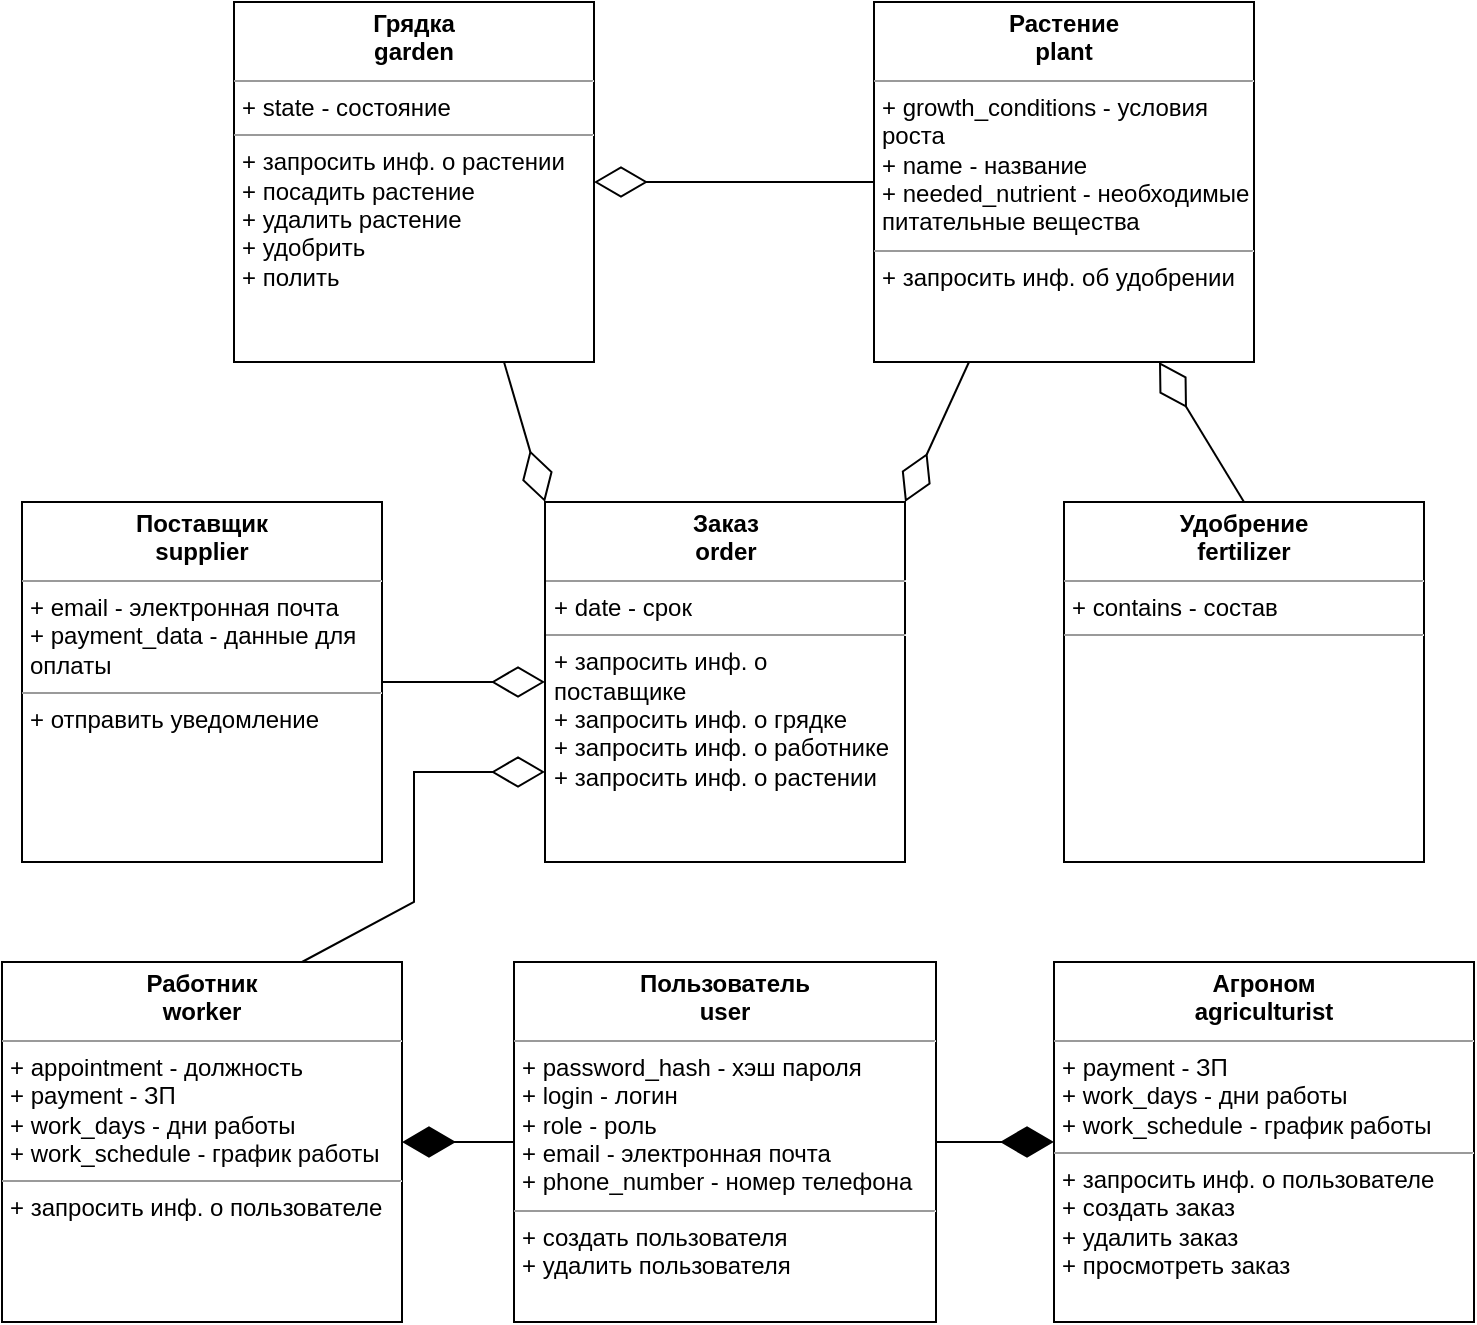 <mxfile version="21.6.8" type="device">
  <diagram name="Страница — 1" id="Iz1nyfUaum3F6K65NEOZ">
    <mxGraphModel dx="1055" dy="1029" grid="1" gridSize="10" guides="1" tooltips="1" connect="1" arrows="1" fold="1" page="1" pageScale="1" pageWidth="827" pageHeight="1169" math="0" shadow="0">
      <root>
        <mxCell id="0" />
        <mxCell id="1" parent="0" />
        <mxCell id="6IBvn2rixobIrcSTQaXs-2" value="" style="endArrow=diamondThin;endFill=1;endSize=24;html=1;rounded=0;exitX=0;exitY=0.5;exitDx=0;exitDy=0;entryX=1;entryY=0.5;entryDx=0;entryDy=0;" edge="1" parent="1" source="6IBvn2rixobIrcSTQaXs-6" target="6IBvn2rixobIrcSTQaXs-12">
          <mxGeometry width="160" relative="1" as="geometry">
            <mxPoint x="260" y="370" as="sourcePoint" />
            <mxPoint x="420" y="370" as="targetPoint" />
          </mxGeometry>
        </mxCell>
        <mxCell id="6IBvn2rixobIrcSTQaXs-3" value="" style="endArrow=diamondThin;endFill=0;endSize=24;html=1;rounded=0;exitX=0.5;exitY=0;exitDx=0;exitDy=0;entryX=0.75;entryY=1;entryDx=0;entryDy=0;" edge="1" parent="1" source="6IBvn2rixobIrcSTQaXs-10" target="6IBvn2rixobIrcSTQaXs-14">
          <mxGeometry width="160" relative="1" as="geometry">
            <mxPoint x="360" y="200" as="sourcePoint" />
            <mxPoint x="520" y="200" as="targetPoint" />
          </mxGeometry>
        </mxCell>
        <mxCell id="6IBvn2rixobIrcSTQaXs-5" value="&lt;p style=&quot;margin:0px;margin-top:4px;text-align:center;&quot;&gt;&lt;b&gt;Агроном&lt;/b&gt;&lt;br&gt;&lt;b&gt;agriculturist&lt;/b&gt;&lt;br&gt;&lt;/p&gt;&lt;hr size=&quot;1&quot;&gt;&lt;p style=&quot;margin:0px;margin-left:4px;&quot;&gt;+ payment - ЗП&lt;/p&gt;&lt;p style=&quot;margin:0px;margin-left:4px;&quot;&gt;+ work_days - дни работы&lt;br&gt;+ work_schedule - график работы&lt;/p&gt;&lt;hr size=&quot;1&quot;&gt;&lt;p style=&quot;margin:0px;margin-left:4px;&quot;&gt;+&amp;nbsp;запросить инф. о пользователе&lt;br&gt;+ создать заказ&lt;br&gt;+ удалить заказ&lt;br&gt;+ просмотреть заказ&lt;/p&gt;" style="verticalAlign=top;align=left;overflow=fill;fontSize=12;fontFamily=Helvetica;html=1;whiteSpace=wrap;" vertex="1" parent="1">
          <mxGeometry x="560" y="840" width="210" height="180" as="geometry" />
        </mxCell>
        <mxCell id="6IBvn2rixobIrcSTQaXs-6" value="&lt;p style=&quot;margin:0px;margin-top:4px;text-align:center;&quot;&gt;&lt;b&gt;Пользователь&lt;/b&gt;&lt;br&gt;&lt;b&gt;user&lt;/b&gt;&lt;br&gt;&lt;/p&gt;&lt;hr size=&quot;1&quot;&gt;&lt;p style=&quot;margin:0px;margin-left:4px;&quot;&gt;+ password_hash - хэш пароля&lt;/p&gt;&lt;p style=&quot;margin:0px;margin-left:4px;&quot;&gt;+ login - логин&lt;br&gt;+ role - роль&lt;br&gt;+ email - электронная почта&lt;br&gt;+ phone_number - номер телефона&lt;/p&gt;&lt;hr size=&quot;1&quot;&gt;&lt;p style=&quot;margin:0px;margin-left:4px;&quot;&gt;+ создать пользователя&lt;br&gt;+ удалить пользователя&lt;/p&gt;" style="verticalAlign=top;align=left;overflow=fill;fontSize=12;fontFamily=Helvetica;html=1;whiteSpace=wrap;" vertex="1" parent="1">
          <mxGeometry x="290" y="840" width="211" height="180" as="geometry" />
        </mxCell>
        <mxCell id="6IBvn2rixobIrcSTQaXs-7" value="&lt;p style=&quot;margin:0px;margin-top:4px;text-align:center;&quot;&gt;&lt;b&gt;Поставщик&lt;/b&gt;&lt;br&gt;&lt;b&gt;supplier&lt;/b&gt;&lt;/p&gt;&lt;hr size=&quot;1&quot;&gt;&lt;p style=&quot;margin:0px;margin-left:4px;&quot;&gt;+ email - электронная почта&lt;br&gt;+ payment_data - данные для оплаты&lt;/p&gt;&lt;hr size=&quot;1&quot;&gt;&lt;p style=&quot;margin:0px;margin-left:4px;&quot;&gt;+ отправить уведомление&lt;/p&gt;" style="verticalAlign=top;align=left;overflow=fill;fontSize=12;fontFamily=Helvetica;html=1;whiteSpace=wrap;" vertex="1" parent="1">
          <mxGeometry x="44" y="610" width="180" height="180" as="geometry" />
        </mxCell>
        <mxCell id="6IBvn2rixobIrcSTQaXs-9" value="&lt;p style=&quot;margin:0px;margin-top:4px;text-align:center;&quot;&gt;&lt;b&gt;Грядка&lt;/b&gt;&lt;br&gt;&lt;b&gt;garden&lt;/b&gt;&lt;/p&gt;&lt;hr size=&quot;1&quot;&gt;&lt;p style=&quot;margin:0px;margin-left:4px;&quot;&gt;+ state - состояние&lt;br&gt;&lt;/p&gt;&lt;hr size=&quot;1&quot;&gt;&lt;p style=&quot;margin:0px;margin-left:4px;&quot;&gt;+&amp;nbsp;запросить инф. о растении&lt;/p&gt;&lt;p style=&quot;margin:0px;margin-left:4px;&quot;&gt;+ посадить растение&lt;/p&gt;&lt;p style=&quot;margin:0px;margin-left:4px;&quot;&gt;+ удалить растение&lt;br&gt;+ удобрить&lt;br&gt;+ полить&lt;br&gt;&lt;br&gt;&lt;/p&gt;" style="verticalAlign=top;align=left;overflow=fill;fontSize=12;fontFamily=Helvetica;html=1;whiteSpace=wrap;" vertex="1" parent="1">
          <mxGeometry x="150" y="360" width="180" height="180" as="geometry" />
        </mxCell>
        <mxCell id="6IBvn2rixobIrcSTQaXs-10" value="&lt;p style=&quot;margin:0px;margin-top:4px;text-align:center;&quot;&gt;&lt;b&gt;Удобрение&lt;/b&gt;&lt;br&gt;&lt;b&gt;fertilizer&lt;/b&gt;&lt;/p&gt;&lt;hr size=&quot;1&quot;&gt;&lt;p style=&quot;margin:0px;margin-left:4px;&quot;&gt;+ contains - состав&lt;br&gt;&lt;/p&gt;&lt;hr size=&quot;1&quot;&gt;&lt;p style=&quot;margin:0px;margin-left:4px;&quot;&gt;&lt;br&gt;&lt;/p&gt;" style="verticalAlign=top;align=left;overflow=fill;fontSize=12;fontFamily=Helvetica;html=1;whiteSpace=wrap;" vertex="1" parent="1">
          <mxGeometry x="565" y="610" width="180" height="180" as="geometry" />
        </mxCell>
        <mxCell id="6IBvn2rixobIrcSTQaXs-12" value="&lt;p style=&quot;margin:0px;margin-top:4px;text-align:center;&quot;&gt;&lt;b&gt;Работник&lt;/b&gt;&lt;br&gt;&lt;b&gt;worker&lt;/b&gt;&lt;/p&gt;&lt;hr size=&quot;1&quot;&gt;&lt;p style=&quot;margin:0px;margin-left:4px;&quot;&gt;+ appointment - должность&lt;br&gt;&lt;/p&gt;&lt;p style=&quot;border-color: var(--border-color); margin: 0px 0px 0px 4px;&quot;&gt;+ payment - ЗП&lt;/p&gt;&lt;p style=&quot;border-color: var(--border-color); margin: 0px 0px 0px 4px;&quot;&gt;+ work_days - дни работы&lt;br style=&quot;border-color: var(--border-color);&quot;&gt;+ work_schedule - график работы&lt;/p&gt;&lt;hr size=&quot;1&quot;&gt;&lt;p style=&quot;margin:0px;margin-left:4px;&quot;&gt;+&amp;nbsp;запросить инф. о пользователе&lt;br&gt;&lt;/p&gt;" style="verticalAlign=top;align=left;overflow=fill;fontSize=12;fontFamily=Helvetica;html=1;whiteSpace=wrap;" vertex="1" parent="1">
          <mxGeometry x="34" y="840" width="200" height="180" as="geometry" />
        </mxCell>
        <mxCell id="6IBvn2rixobIrcSTQaXs-14" value="&lt;p style=&quot;margin:0px;margin-top:4px;text-align:center;&quot;&gt;&lt;b&gt;Растение&lt;/b&gt;&lt;br&gt;&lt;b&gt;plant&lt;/b&gt;&lt;/p&gt;&lt;hr size=&quot;1&quot;&gt;&lt;p style=&quot;margin:0px;margin-left:4px;&quot;&gt;+ growth_conditions - условия роста&lt;br&gt;+ name - название&lt;br&gt;+ needed_nutrient - необходимые питательные вещества&lt;/p&gt;&lt;hr size=&quot;1&quot;&gt;&lt;p style=&quot;margin:0px;margin-left:4px;&quot;&gt;+&amp;nbsp;запросить инф. об удобрении&lt;/p&gt;" style="verticalAlign=top;align=left;overflow=fill;fontSize=12;fontFamily=Helvetica;html=1;whiteSpace=wrap;" vertex="1" parent="1">
          <mxGeometry x="470" y="360" width="190" height="180" as="geometry" />
        </mxCell>
        <mxCell id="6IBvn2rixobIrcSTQaXs-15" value="&lt;p style=&quot;margin:0px;margin-top:4px;text-align:center;&quot;&gt;&lt;b&gt;Заказ&lt;/b&gt;&lt;br&gt;&lt;b&gt;order&lt;/b&gt;&lt;/p&gt;&lt;hr size=&quot;1&quot;&gt;&lt;p style=&quot;margin:0px;margin-left:4px;&quot;&gt;+ date - срок&lt;br&gt;&lt;/p&gt;&lt;hr size=&quot;1&quot;&gt;&lt;p style=&quot;margin:0px;margin-left:4px;&quot;&gt;+&amp;nbsp;запросить инф. о поставщике&lt;br&gt;+&amp;nbsp;запросить инф. о грядке&lt;br&gt;+&amp;nbsp;запросить инф. о работнике&lt;br&gt;+&amp;nbsp;запросить инф. о растении&lt;br&gt;&lt;/p&gt;" style="verticalAlign=top;align=left;overflow=fill;fontSize=12;fontFamily=Helvetica;html=1;whiteSpace=wrap;" vertex="1" parent="1">
          <mxGeometry x="305.5" y="610" width="180" height="180" as="geometry" />
        </mxCell>
        <mxCell id="6IBvn2rixobIrcSTQaXs-17" value="" style="endArrow=diamondThin;endFill=1;endSize=24;html=1;rounded=0;exitX=1;exitY=0.5;exitDx=0;exitDy=0;entryX=0;entryY=0.5;entryDx=0;entryDy=0;" edge="1" parent="1" source="6IBvn2rixobIrcSTQaXs-6" target="6IBvn2rixobIrcSTQaXs-5">
          <mxGeometry width="160" relative="1" as="geometry">
            <mxPoint x="550" y="890" as="sourcePoint" />
            <mxPoint x="710" y="890" as="targetPoint" />
          </mxGeometry>
        </mxCell>
        <mxCell id="6IBvn2rixobIrcSTQaXs-18" value="" style="endArrow=diamondThin;endFill=0;endSize=24;html=1;rounded=0;entryX=0;entryY=0.5;entryDx=0;entryDy=0;exitX=1;exitY=0.5;exitDx=0;exitDy=0;" edge="1" parent="1" source="6IBvn2rixobIrcSTQaXs-7" target="6IBvn2rixobIrcSTQaXs-15">
          <mxGeometry width="160" relative="1" as="geometry">
            <mxPoint x="150" y="440" as="sourcePoint" />
            <mxPoint x="310" y="440" as="targetPoint" />
          </mxGeometry>
        </mxCell>
        <mxCell id="6IBvn2rixobIrcSTQaXs-19" value="" style="endArrow=diamondThin;endFill=0;endSize=24;html=1;rounded=0;entryX=0;entryY=0.75;entryDx=0;entryDy=0;exitX=0.75;exitY=0;exitDx=0;exitDy=0;" edge="1" parent="1" source="6IBvn2rixobIrcSTQaXs-12" target="6IBvn2rixobIrcSTQaXs-15">
          <mxGeometry width="160" relative="1" as="geometry">
            <mxPoint x="234" y="810" as="sourcePoint" />
            <mxPoint x="300" y="810" as="targetPoint" />
            <Array as="points">
              <mxPoint x="240" y="810" />
              <mxPoint x="240" y="745" />
            </Array>
          </mxGeometry>
        </mxCell>
        <mxCell id="6IBvn2rixobIrcSTQaXs-21" value="" style="endArrow=diamondThin;endFill=0;endSize=24;html=1;rounded=0;exitX=0.75;exitY=1;exitDx=0;exitDy=0;entryX=0;entryY=0;entryDx=0;entryDy=0;" edge="1" parent="1" source="6IBvn2rixobIrcSTQaXs-9" target="6IBvn2rixobIrcSTQaXs-15">
          <mxGeometry width="160" relative="1" as="geometry">
            <mxPoint x="530" y="380" as="sourcePoint" />
            <mxPoint x="690" y="380" as="targetPoint" />
          </mxGeometry>
        </mxCell>
        <mxCell id="6IBvn2rixobIrcSTQaXs-22" value="" style="endArrow=diamondThin;endFill=0;endSize=24;html=1;rounded=0;exitX=0;exitY=0.5;exitDx=0;exitDy=0;entryX=1;entryY=0.5;entryDx=0;entryDy=0;" edge="1" parent="1" source="6IBvn2rixobIrcSTQaXs-14" target="6IBvn2rixobIrcSTQaXs-9">
          <mxGeometry width="160" relative="1" as="geometry">
            <mxPoint x="400" y="260" as="sourcePoint" />
            <mxPoint x="560" y="260" as="targetPoint" />
          </mxGeometry>
        </mxCell>
        <mxCell id="6IBvn2rixobIrcSTQaXs-23" value="" style="endArrow=diamondThin;endFill=0;endSize=24;html=1;rounded=0;exitX=0.25;exitY=1;exitDx=0;exitDy=0;entryX=1;entryY=0;entryDx=0;entryDy=0;" edge="1" parent="1" source="6IBvn2rixobIrcSTQaXs-14" target="6IBvn2rixobIrcSTQaXs-15">
          <mxGeometry width="160" relative="1" as="geometry">
            <mxPoint x="575" y="585" as="sourcePoint" />
            <mxPoint x="501" y="585" as="targetPoint" />
          </mxGeometry>
        </mxCell>
      </root>
    </mxGraphModel>
  </diagram>
</mxfile>
